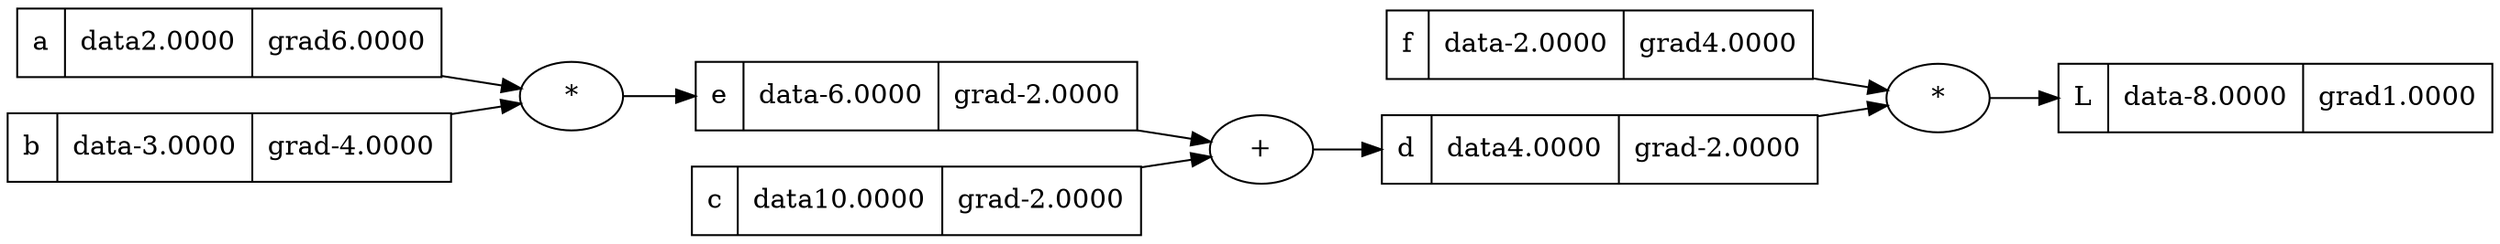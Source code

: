 digraph {
	graph [rankdir=LR]
	2650329067600 [label="{f | data-2.0000 | grad4.0000}" shape=record]
	2650329065584 [label="{a | data2.0000 | grad6.0000}" shape=record]
	2650329063760 [label="{e | data-6.0000 | grad-2.0000}" shape=record]
	"2650329063760*" [label="*"]
	"2650329063760*" -> 2650329063760
	2650329064288 [label="{b | data-3.0000 | grad-4.0000}" shape=record]
	2650329070960 [label="{d | data4.0000 | grad-2.0000}" shape=record]
	"2650329070960+" [label="+"]
	"2650329070960+" -> 2650329070960
	2650329066448 [label="{L | data-8.0000 | grad1.0000}" shape=record]
	"2650329066448*" [label="*"]
	"2650329066448*" -> 2650329066448
	2650329065440 [label="{c | data10.0000 | grad-2.0000}" shape=record]
	2650329064288 -> "2650329063760*"
	2650329070960 -> "2650329066448*"
	2650329065440 -> "2650329070960+"
	2650329063760 -> "2650329070960+"
	2650329067600 -> "2650329066448*"
	2650329065584 -> "2650329063760*"
}
